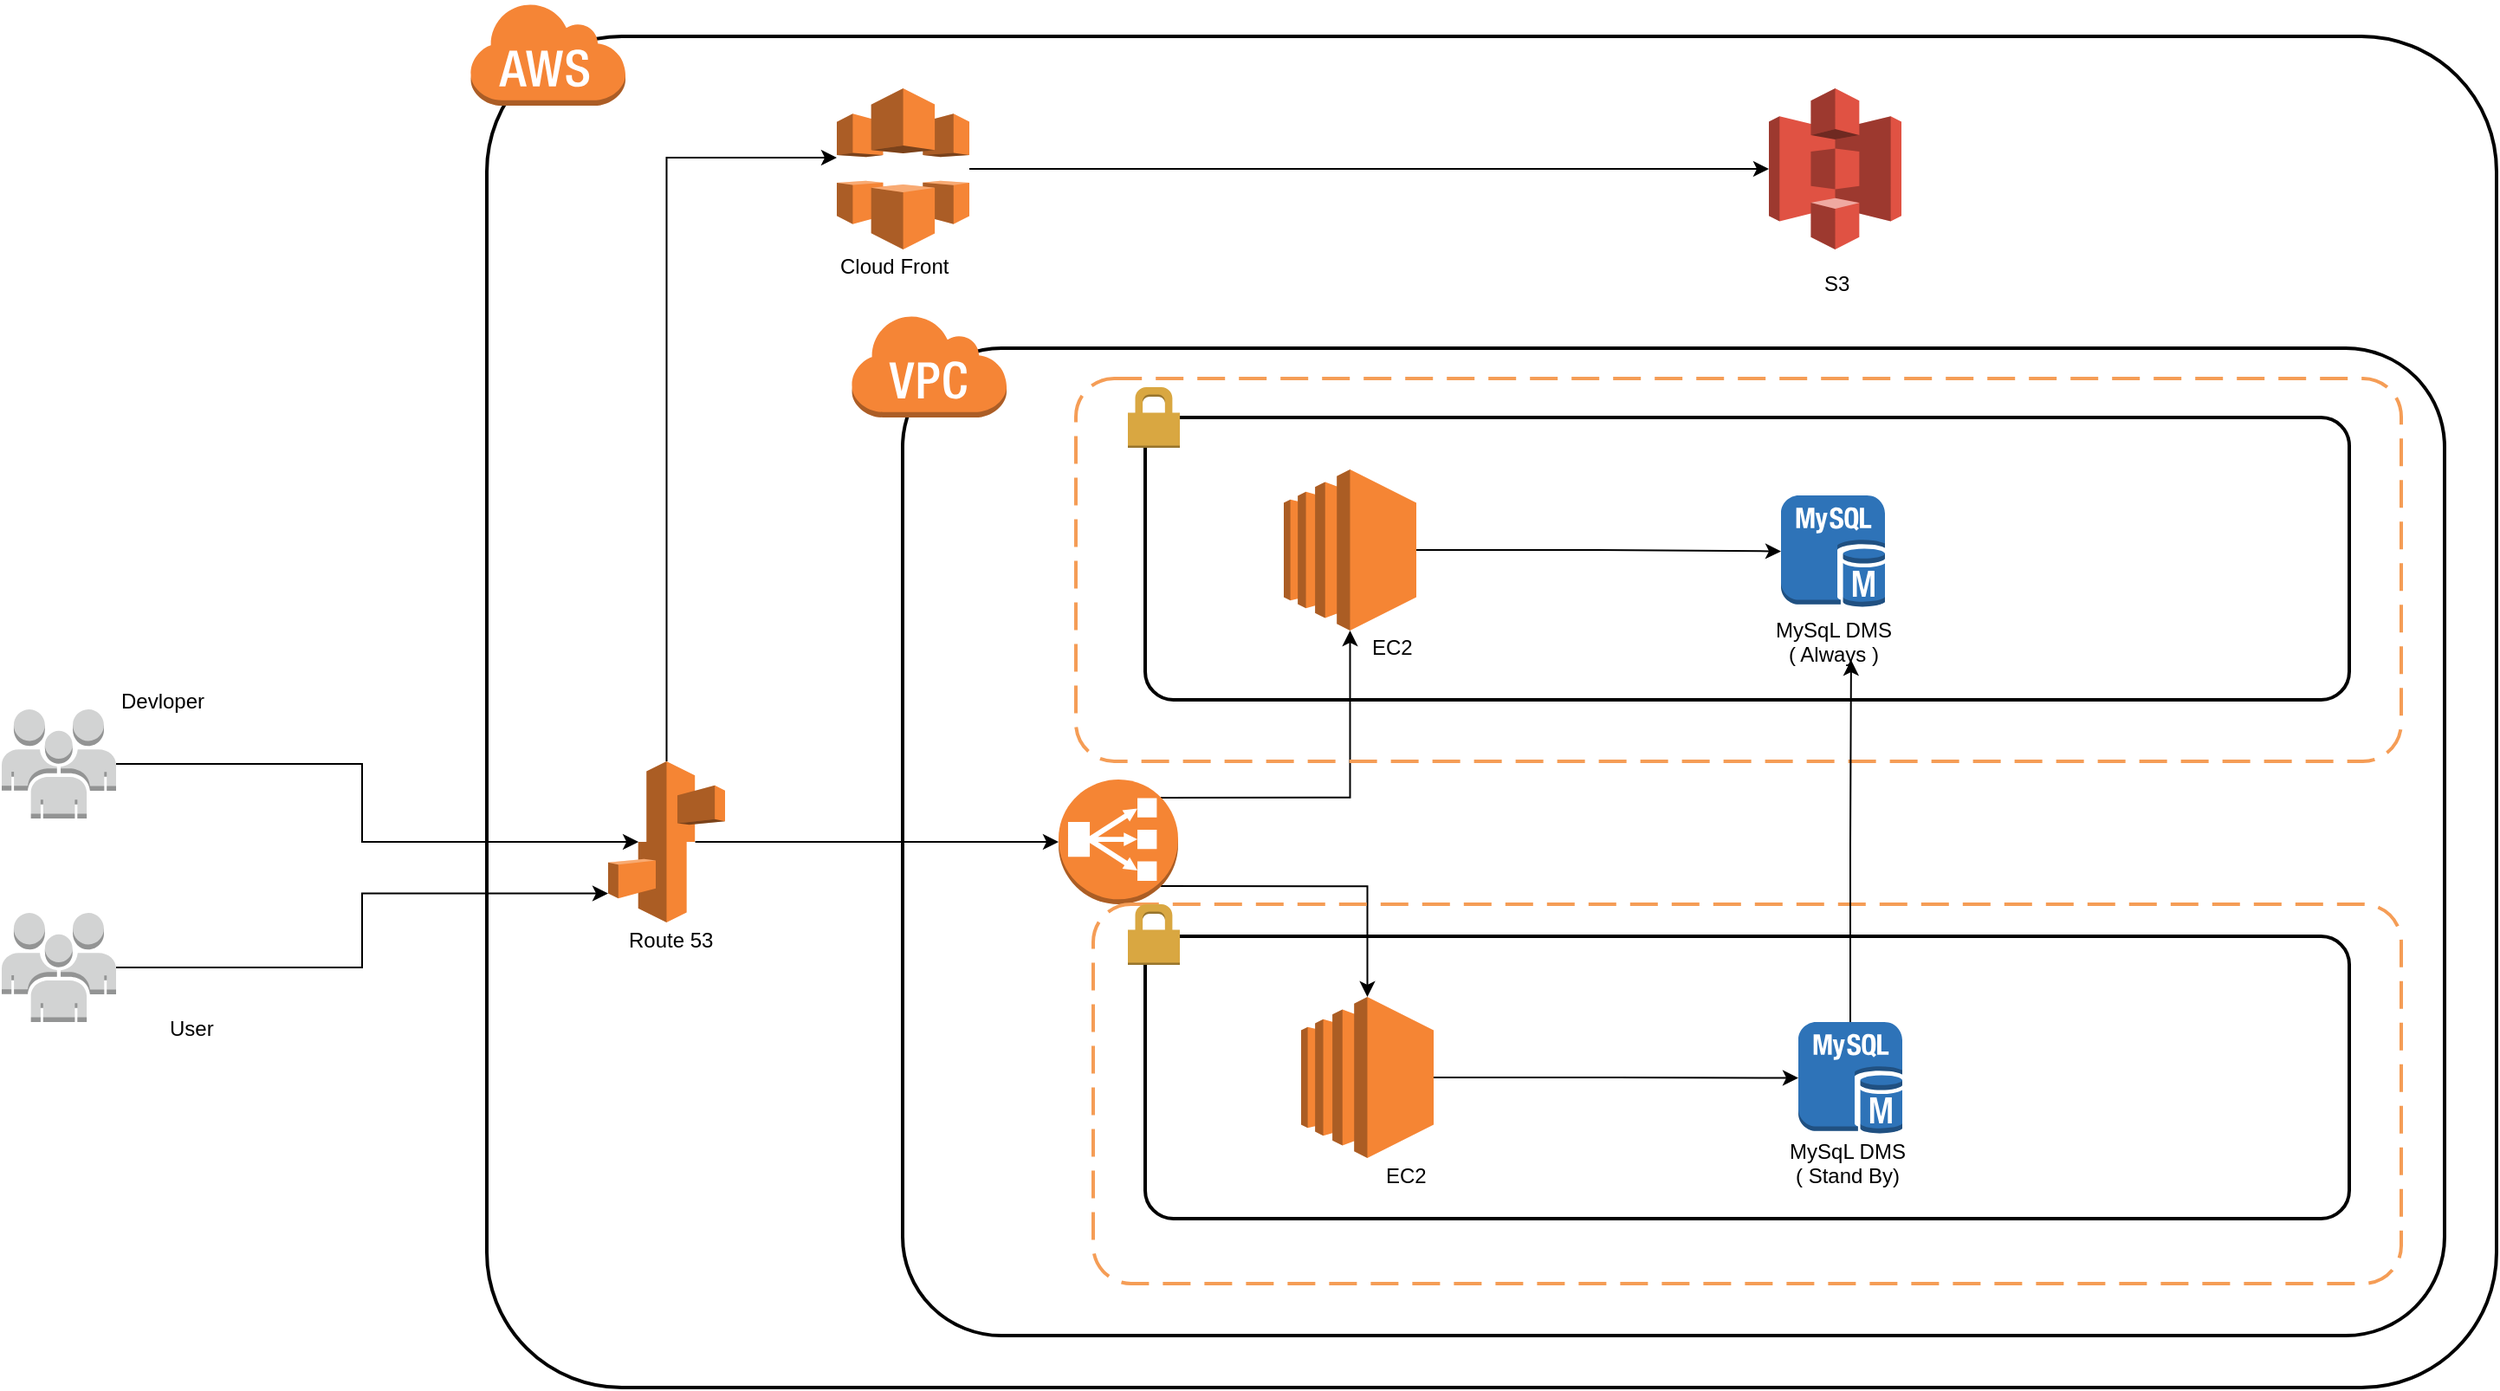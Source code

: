 <mxfile version="12.2.4" pages="1"><diagram id="WVnfwtYx5j6eYBorOCCY" name="Page-1"><mxGraphModel dx="1032" dy="674" grid="1" gridSize="10" guides="1" tooltips="1" connect="1" arrows="1" fold="1" page="1" pageScale="1" pageWidth="1600" pageHeight="1200" math="0" shadow="0"><root><mxCell id="0"/><mxCell id="1" parent="0"/><mxCell id="36" value="" style="rounded=1;arcSize=10;dashed=0;fillColor=none;gradientColor=none;strokeWidth=2;" parent="1" vertex="1"><mxGeometry x="400" y="40" width="1160" height="780" as="geometry"/></mxCell><mxCell id="37" value="" style="dashed=0;html=1;shape=mxgraph.aws3.cloud;fillColor=#F58536;gradientColor=none;dashed=0;" parent="1" vertex="1"><mxGeometry x="390" y="20" width="90" height="60" as="geometry"/></mxCell><mxCell id="38" value="" style="rounded=1;arcSize=10;dashed=0;fillColor=none;gradientColor=none;strokeWidth=2;" parent="1" vertex="1"><mxGeometry x="640" y="220" width="890" height="570" as="geometry"/></mxCell><mxCell id="39" value="" style="dashed=0;html=1;shape=mxgraph.aws3.virtual_private_cloud;fillColor=#F58536;gradientColor=none;dashed=0;" parent="1" vertex="1"><mxGeometry x="610" y="200" width="90" height="60" as="geometry"/></mxCell><mxCell id="56" style="edgeStyle=orthogonalEdgeStyle;rounded=0;orthogonalLoop=1;jettySize=auto;html=1;" parent="1" source="41" target="52" edge="1"><mxGeometry relative="1" as="geometry"><mxPoint x="590" y="110" as="targetPoint"/><Array as="points"><mxPoint x="504" y="110"/></Array></mxGeometry></mxCell><mxCell id="41" value="" style="outlineConnect=0;dashed=0;verticalLabelPosition=bottom;verticalAlign=top;align=center;html=1;shape=mxgraph.aws3.elastic_beanstalk;fillColor=#F58534;gradientColor=none;" parent="1" vertex="1"><mxGeometry x="470" y="458.5" width="67.5" height="93" as="geometry"/></mxCell><mxCell id="61" style="edgeStyle=orthogonalEdgeStyle;rounded=0;orthogonalLoop=1;jettySize=auto;html=1;exitX=0.855;exitY=0.855;exitDx=0;exitDy=0;exitPerimeter=0;" parent="1" source="42" target="57" edge="1"><mxGeometry relative="1" as="geometry"/></mxCell><mxCell id="62" style="edgeStyle=orthogonalEdgeStyle;rounded=0;orthogonalLoop=1;jettySize=auto;html=1;exitX=0.855;exitY=0.145;exitDx=0;exitDy=0;exitPerimeter=0;" parent="1" source="42" target="58" edge="1"><mxGeometry relative="1" as="geometry"/></mxCell><mxCell id="42" value="" style="outlineConnect=0;dashed=0;verticalLabelPosition=bottom;verticalAlign=top;align=center;html=1;shape=mxgraph.aws3.classic_load_balancer;fillColor=#F58534;gradientColor=none;" parent="1" vertex="1"><mxGeometry x="730" y="469" width="69" height="72" as="geometry"/></mxCell><mxCell id="43" value="" style="endArrow=classic;html=1;entryX=0;entryY=0.5;entryDx=0;entryDy=0;entryPerimeter=0;exitX=0.745;exitY=0.5;exitDx=0;exitDy=0;exitPerimeter=0;" parent="1" source="41" target="42" edge="1"><mxGeometry width="50" height="50" relative="1" as="geometry"><mxPoint x="540" y="505" as="sourcePoint"/><mxPoint x="440" y="840" as="targetPoint"/><Array as="points"><mxPoint x="730" y="505"/></Array></mxGeometry></mxCell><mxCell id="44" value="" style="rounded=1;arcSize=10;dashed=1;strokeColor=#F59D56;fillColor=none;gradientColor=none;dashPattern=8 4;strokeWidth=2;" parent="1" vertex="1"><mxGeometry x="740" y="237.5" width="765" height="221" as="geometry"/></mxCell><mxCell id="45" value="" style="rounded=1;arcSize=10;dashed=1;strokeColor=#F59D56;fillColor=none;gradientColor=none;dashPattern=8 4;strokeWidth=2;" parent="1" vertex="1"><mxGeometry x="750" y="541" width="755" height="219" as="geometry"/></mxCell><mxCell id="46" value="" style="rounded=1;arcSize=10;dashed=0;fillColor=none;gradientColor=none;strokeWidth=2;" parent="1" vertex="1"><mxGeometry x="780" y="260" width="695" height="163" as="geometry"/></mxCell><mxCell id="47" value="" style="dashed=0;html=1;shape=mxgraph.aws3.permissions;fillColor=#D9A741;gradientColor=none;dashed=0;" parent="1" vertex="1"><mxGeometry x="770" y="242.5" width="30" height="35" as="geometry"/></mxCell><mxCell id="48" value="" style="rounded=1;arcSize=10;dashed=0;fillColor=none;gradientColor=none;strokeWidth=2;" parent="1" vertex="1"><mxGeometry x="780" y="559.5" width="695" height="163" as="geometry"/></mxCell><mxCell id="49" value="" style="dashed=0;html=1;shape=mxgraph.aws3.permissions;fillColor=#D9A741;gradientColor=none;dashed=0;" parent="1" vertex="1"><mxGeometry x="770" y="541" width="30" height="35" as="geometry"/></mxCell><mxCell id="51" value="" style="outlineConnect=0;dashed=0;verticalLabelPosition=bottom;verticalAlign=top;align=center;html=1;shape=mxgraph.aws3.s3;fillColor=#E05243;gradientColor=none;" parent="1" vertex="1"><mxGeometry x="1140" y="70" width="76.5" height="93" as="geometry"/></mxCell><mxCell id="55" style="edgeStyle=orthogonalEdgeStyle;rounded=0;orthogonalLoop=1;jettySize=auto;html=1;entryX=0;entryY=0.5;entryDx=0;entryDy=0;entryPerimeter=0;" parent="1" source="52" target="51" edge="1"><mxGeometry relative="1" as="geometry"/></mxCell><mxCell id="52" value="" style="outlineConnect=0;dashed=0;verticalLabelPosition=bottom;verticalAlign=top;align=center;html=1;shape=mxgraph.aws3.cloudfront;fillColor=#F58536;gradientColor=none;" parent="1" vertex="1"><mxGeometry x="602" y="70" width="76.5" height="93" as="geometry"/></mxCell><mxCell id="65" style="edgeStyle=orthogonalEdgeStyle;rounded=0;orthogonalLoop=1;jettySize=auto;html=1;entryX=0;entryY=0.5;entryDx=0;entryDy=0;entryPerimeter=0;" parent="1" source="57" target="64" edge="1"><mxGeometry relative="1" as="geometry"/></mxCell><mxCell id="57" value="" style="outlineConnect=0;dashed=0;verticalLabelPosition=bottom;verticalAlign=top;align=center;html=1;shape=mxgraph.aws3.ec2;fillColor=#F58534;gradientColor=none;" parent="1" vertex="1"><mxGeometry x="870" y="594.5" width="76.5" height="93" as="geometry"/></mxCell><mxCell id="66" style="edgeStyle=orthogonalEdgeStyle;rounded=0;orthogonalLoop=1;jettySize=auto;html=1;entryX=0;entryY=0.5;entryDx=0;entryDy=0;entryPerimeter=0;" parent="1" source="58" target="63" edge="1"><mxGeometry relative="1" as="geometry"/></mxCell><mxCell id="58" value="" style="outlineConnect=0;dashed=0;verticalLabelPosition=bottom;verticalAlign=top;align=center;html=1;shape=mxgraph.aws3.ec2;fillColor=#F58534;gradientColor=none;" parent="1" vertex="1"><mxGeometry x="860" y="290" width="76.5" height="93" as="geometry"/></mxCell><mxCell id="63" value="" style="outlineConnect=0;dashed=0;verticalLabelPosition=bottom;verticalAlign=top;align=center;html=1;shape=mxgraph.aws3.mysql_db_instance;fillColor=#2E73B8;gradientColor=none;" parent="1" vertex="1"><mxGeometry x="1147" y="305" width="60" height="64.5" as="geometry"/></mxCell><mxCell id="86" style="edgeStyle=orthogonalEdgeStyle;rounded=0;orthogonalLoop=1;jettySize=auto;html=1;exitX=0.5;exitY=0;exitDx=0;exitDy=0;exitPerimeter=0;entryX=0.637;entryY=0.9;entryDx=0;entryDy=0;entryPerimeter=0;" parent="1" source="64" target="83" edge="1"><mxGeometry relative="1" as="geometry"/></mxCell><mxCell id="64" value="" style="outlineConnect=0;dashed=0;verticalLabelPosition=bottom;verticalAlign=top;align=center;html=1;shape=mxgraph.aws3.mysql_db_instance;fillColor=#2E73B8;gradientColor=none;" parent="1" vertex="1"><mxGeometry x="1157" y="609" width="60" height="64.5" as="geometry"/></mxCell><mxCell id="69" style="edgeStyle=orthogonalEdgeStyle;rounded=0;orthogonalLoop=1;jettySize=auto;html=1;exitX=1;exitY=0.5;exitDx=0;exitDy=0;exitPerimeter=0;entryX=0.26;entryY=0.5;entryDx=0;entryDy=0;entryPerimeter=0;" parent="1" source="67" target="41" edge="1"><mxGeometry relative="1" as="geometry"/></mxCell><mxCell id="67" value="" style="outlineConnect=0;dashed=0;verticalLabelPosition=bottom;verticalAlign=top;align=center;html=1;shape=mxgraph.aws3.users;fillColor=#D2D3D3;gradientColor=none;" parent="1" vertex="1"><mxGeometry x="120" y="428.5" width="66" height="63" as="geometry"/></mxCell><mxCell id="70" style="edgeStyle=orthogonalEdgeStyle;rounded=0;orthogonalLoop=1;jettySize=auto;html=1;exitX=1;exitY=0.5;exitDx=0;exitDy=0;exitPerimeter=0;entryX=0;entryY=0.82;entryDx=0;entryDy=0;entryPerimeter=0;" parent="1" source="68" target="41" edge="1"><mxGeometry relative="1" as="geometry"/></mxCell><mxCell id="68" value="" style="outlineConnect=0;dashed=0;verticalLabelPosition=bottom;verticalAlign=top;align=center;html=1;shape=mxgraph.aws3.users;fillColor=#D2D3D3;gradientColor=none;" parent="1" vertex="1"><mxGeometry x="120" y="546" width="66" height="63" as="geometry"/></mxCell><mxCell id="76" value="Devloper" style="text;html=1;resizable=0;points=[];autosize=1;align=left;verticalAlign=top;spacingTop=-4;" parent="1" vertex="1"><mxGeometry x="187" y="414" width="60" height="20" as="geometry"/></mxCell><mxCell id="77" value="User" style="text;html=1;resizable=0;points=[];autosize=1;align=left;verticalAlign=top;spacingTop=-4;" parent="1" vertex="1"><mxGeometry x="215" y="603" width="40" height="20" as="geometry"/></mxCell><mxCell id="78" value="Route 53&lt;br&gt;" style="text;html=1;resizable=0;points=[];autosize=1;align=left;verticalAlign=top;spacingTop=-4;" parent="1" vertex="1"><mxGeometry x="480" y="551.5" width="60" height="20" as="geometry"/></mxCell><mxCell id="79" value="Cloud Front" style="text;html=1;resizable=0;points=[];autosize=1;align=left;verticalAlign=top;spacingTop=-4;" parent="1" vertex="1"><mxGeometry x="602" y="163" width="80" height="20" as="geometry"/></mxCell><mxCell id="80" value="S3" style="text;html=1;resizable=0;points=[];autosize=1;align=left;verticalAlign=top;spacingTop=-4;" parent="1" vertex="1"><mxGeometry x="1170" y="173" width="30" height="20" as="geometry"/></mxCell><mxCell id="81" value="EC2" style="text;html=1;resizable=0;points=[];autosize=1;align=left;verticalAlign=top;spacingTop=-4;" parent="1" vertex="1"><mxGeometry x="908.5" y="383" width="40" height="20" as="geometry"/></mxCell><mxCell id="82" value="EC2" style="text;html=1;resizable=0;points=[];autosize=1;align=left;verticalAlign=top;spacingTop=-4;" parent="1" vertex="1"><mxGeometry x="916.5" y="687.5" width="40" height="20" as="geometry"/></mxCell><mxCell id="83" value="MySqL DMS&lt;br&gt;( Always )" style="text;html=1;resizable=0;points=[];autosize=1;align=center;verticalAlign=top;spacingTop=-4;" parent="1" vertex="1"><mxGeometry x="1136.5" y="373" width="80" height="30" as="geometry"/></mxCell><mxCell id="84" value="MySqL DMS&lt;br&gt;( Stand By)" style="text;html=1;resizable=0;points=[];autosize=1;align=center;verticalAlign=top;spacingTop=-4;" parent="1" vertex="1"><mxGeometry x="1145" y="673.5" width="80" height="30" as="geometry"/></mxCell></root></mxGraphModel></diagram></mxfile>